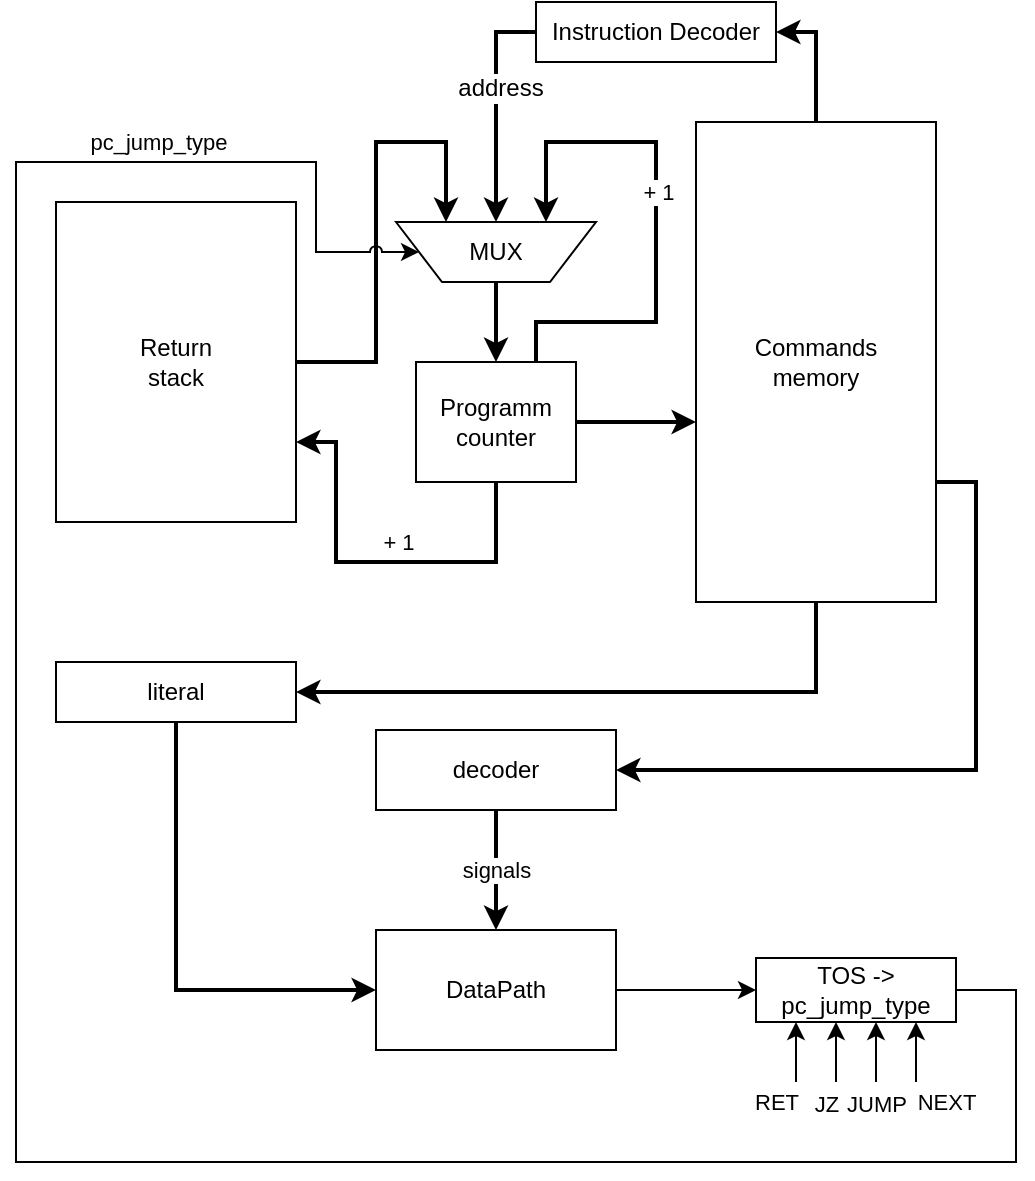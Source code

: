 <mxfile version="20.5.3" type="embed"><diagram name="Страница — 1" id="-2dhWkgFpOOAvYboyMm9"><mxGraphModel dx="1090" dy="750" grid="1" gridSize="10" guides="1" tooltips="1" connect="1" arrows="1" fold="1" page="1" pageScale="1" pageWidth="827" pageHeight="1169" math="0" shadow="0"><root><mxCell id="0"/><mxCell id="1" parent="0"/><mxCell id="Bh3pZPlAoXe7MRYz6FHz-1" value="DataPath" style="rounded=0;whiteSpace=wrap;html=1;" parent="1" vertex="1"><mxGeometry x="200" y="524" width="120" height="60" as="geometry"/></mxCell><mxCell id="Bh3pZPlAoXe7MRYz6FHz-2" value="Return&lt;div&gt;stack&lt;/div&gt;" style="rounded=0;whiteSpace=wrap;html=1;" parent="1" vertex="1"><mxGeometry x="40" y="160" width="120" height="160" as="geometry"/></mxCell><mxCell id="Bh3pZPlAoXe7MRYz6FHz-3" value="Commands&lt;div&gt;&lt;span style=&quot;background-color: initial;&quot;&gt;memory&lt;/span&gt;&lt;br&gt;&lt;/div&gt;" style="rounded=0;whiteSpace=wrap;html=1;" parent="1" vertex="1"><mxGeometry x="360" y="120" width="120" height="240" as="geometry"/></mxCell><mxCell id="Bh3pZPlAoXe7MRYz6FHz-6" value="decoder" style="rounded=0;whiteSpace=wrap;html=1;" parent="1" vertex="1"><mxGeometry x="200" y="424" width="120" height="40" as="geometry"/></mxCell><mxCell id="Bh3pZPlAoXe7MRYz6FHz-8" value="Programm&lt;div&gt;counter&lt;/div&gt;" style="rounded=0;whiteSpace=wrap;html=1;" parent="1" vertex="1"><mxGeometry x="220" y="240" width="80" height="60" as="geometry"/></mxCell><mxCell id="7" value="" style="endArrow=classic;html=1;rounded=0;exitX=0.5;exitY=1;exitDx=0;exitDy=0;entryX=0.5;entryY=0;entryDx=0;entryDy=0;strokeWidth=2;" parent="1" source="Bh3pZPlAoXe7MRYz6FHz-6" target="Bh3pZPlAoXe7MRYz6FHz-1" edge="1"><mxGeometry relative="1" as="geometry"><mxPoint x="480" y="414" as="sourcePoint"/><mxPoint x="580" y="414" as="targetPoint"/></mxGeometry></mxCell><mxCell id="8" value="signals" style="edgeLabel;resizable=0;html=1;align=center;verticalAlign=middle;" parent="7" connectable="0" vertex="1"><mxGeometry relative="1" as="geometry"/></mxCell><mxCell id="14" value="" style="endArrow=classic;html=1;rounded=0;exitX=1;exitY=0.75;exitDx=0;exitDy=0;entryX=1;entryY=0.5;entryDx=0;entryDy=0;strokeWidth=2;" parent="1" source="Bh3pZPlAoXe7MRYz6FHz-3" target="Bh3pZPlAoXe7MRYz6FHz-6" edge="1"><mxGeometry width="50" height="50" relative="1" as="geometry"><mxPoint x="510" y="340" as="sourcePoint"/><mxPoint x="525" y="360" as="targetPoint"/><Array as="points"><mxPoint x="500" y="300"/><mxPoint x="500" y="444"/></Array></mxGeometry></mxCell><mxCell id="16" value="" style="endArrow=classic;html=1;rounded=0;exitX=1;exitY=0.5;exitDx=0;exitDy=0;entryX=0.25;entryY=0;entryDx=0;entryDy=0;strokeWidth=2;" parent="1" source="Bh3pZPlAoXe7MRYz6FHz-2" target="21" edge="1"><mxGeometry width="50" height="50" relative="1" as="geometry"><mxPoint x="430" y="350" as="sourcePoint"/><mxPoint x="480" y="300" as="targetPoint"/><Array as="points"><mxPoint x="200" y="240"/><mxPoint x="200" y="130"/><mxPoint x="235" y="130"/></Array></mxGeometry></mxCell><mxCell id="18" value="" style="endArrow=classic;html=1;rounded=0;entryX=1;entryY=0.75;entryDx=0;entryDy=0;exitX=0.5;exitY=1;exitDx=0;exitDy=0;strokeWidth=2;" parent="1" source="Bh3pZPlAoXe7MRYz6FHz-8" target="Bh3pZPlAoXe7MRYz6FHz-2" edge="1"><mxGeometry width="50" height="50" relative="1" as="geometry"><mxPoint x="430" y="350" as="sourcePoint"/><mxPoint x="480" y="300" as="targetPoint"/><Array as="points"><mxPoint x="260" y="340"/><mxPoint x="180" y="340"/><mxPoint x="180" y="280"/></Array></mxGeometry></mxCell><mxCell id="19" value="+ 1" style="edgeLabel;html=1;align=center;verticalAlign=middle;resizable=0;points=[];" parent="18" vertex="1" connectable="0"><mxGeometry x="0.036" y="1" relative="1" as="geometry"><mxPoint x="14" y="-11" as="offset"/></mxGeometry></mxCell><mxCell id="20" value="" style="endArrow=classic;html=1;rounded=0;exitX=1;exitY=0.5;exitDx=0;exitDy=0;strokeWidth=2;" parent="1" source="Bh3pZPlAoXe7MRYz6FHz-8" edge="1"><mxGeometry width="50" height="50" relative="1" as="geometry"><mxPoint x="430" y="380" as="sourcePoint"/><mxPoint x="360" y="270" as="targetPoint"/><Array as="points"/></mxGeometry></mxCell><mxCell id="21" value="MUX" style="verticalLabelPosition=middle;verticalAlign=middle;html=1;shape=trapezoid;perimeter=trapezoidPerimeter;whiteSpace=wrap;size=0.23;arcSize=10;flipV=1;labelPosition=center;align=center;rotation=0;" parent="1" vertex="1"><mxGeometry x="210" y="170" width="100" height="30" as="geometry"/></mxCell><mxCell id="22" value="" style="endArrow=classic;html=1;rounded=0;exitX=0.75;exitY=0;exitDx=0;exitDy=0;entryX=0.75;entryY=0;entryDx=0;entryDy=0;strokeWidth=2;" parent="1" source="Bh3pZPlAoXe7MRYz6FHz-8" target="21" edge="1"><mxGeometry width="50" height="50" relative="1" as="geometry"><mxPoint x="280" y="240" as="sourcePoint"/><mxPoint x="285" y="170" as="targetPoint"/><Array as="points"><mxPoint x="280" y="220"/><mxPoint x="340" y="220"/><mxPoint x="340" y="130"/><mxPoint x="285" y="130"/></Array></mxGeometry></mxCell><mxCell id="23" value="+ 1" style="edgeLabel;html=1;align=center;verticalAlign=middle;resizable=0;points=[];" parent="22" vertex="1" connectable="0"><mxGeometry x="0.099" y="-1" relative="1" as="geometry"><mxPoint as="offset"/></mxGeometry></mxCell><mxCell id="24" value="" style="endArrow=classic;html=1;rounded=0;exitX=0.5;exitY=1;exitDx=0;exitDy=0;entryX=0.5;entryY=0;entryDx=0;entryDy=0;strokeWidth=2;" parent="1" source="21" target="Bh3pZPlAoXe7MRYz6FHz-8" edge="1"><mxGeometry width="50" height="50" relative="1" as="geometry"><mxPoint x="610" y="210" as="sourcePoint"/><mxPoint x="610" y="250" as="targetPoint"/></mxGeometry></mxCell><mxCell id="25" value="Instruction Decoder" style="rounded=0;whiteSpace=wrap;html=1;" parent="1" vertex="1"><mxGeometry x="280" y="60" width="120" height="30" as="geometry"/></mxCell><mxCell id="26" value="" style="endArrow=classic;html=1;rounded=0;entryX=1;entryY=0.5;entryDx=0;entryDy=0;exitX=0.5;exitY=0;exitDx=0;exitDy=0;strokeWidth=2;" parent="1" source="Bh3pZPlAoXe7MRYz6FHz-3" target="25" edge="1"><mxGeometry width="50" height="50" relative="1" as="geometry"><mxPoint x="390" y="230" as="sourcePoint"/><mxPoint x="440" y="180" as="targetPoint"/><Array as="points"><mxPoint x="420" y="75"/></Array></mxGeometry></mxCell><mxCell id="27" value="" style="endArrow=classic;html=1;rounded=0;exitX=0;exitY=0.5;exitDx=0;exitDy=0;entryX=0.5;entryY=0;entryDx=0;entryDy=0;strokeWidth=2;" parent="1" source="25" target="21" edge="1"><mxGeometry width="50" height="50" relative="1" as="geometry"><mxPoint x="390" y="220" as="sourcePoint"/><mxPoint x="440" y="170" as="targetPoint"/><Array as="points"><mxPoint x="260" y="75"/></Array></mxGeometry></mxCell><mxCell id="49" value="&lt;span style=&quot;font-size: 12px;&quot;&gt;address&lt;/span&gt;" style="edgeLabel;html=1;align=center;verticalAlign=middle;resizable=0;points=[];" parent="27" vertex="1" connectable="0"><mxGeometry x="-0.164" y="2" relative="1" as="geometry"><mxPoint as="offset"/></mxGeometry></mxCell><mxCell id="28" value="" style="endArrow=classic;html=1;rounded=0;exitX=0.5;exitY=1;exitDx=0;exitDy=0;entryX=1;entryY=0.5;entryDx=0;entryDy=0;strokeWidth=2;" parent="1" source="Bh3pZPlAoXe7MRYz6FHz-3" target="29" edge="1"><mxGeometry width="50" height="50" relative="1" as="geometry"><mxPoint x="600" y="480" as="sourcePoint"/><mxPoint x="650" y="430" as="targetPoint"/><Array as="points"><mxPoint x="420" y="405"/></Array></mxGeometry></mxCell><mxCell id="29" value="literal" style="rounded=0;whiteSpace=wrap;html=1;" parent="1" vertex="1"><mxGeometry x="40" y="390" width="120" height="30" as="geometry"/></mxCell><mxCell id="30" value="" style="endArrow=classic;html=1;rounded=0;exitX=0.5;exitY=1;exitDx=0;exitDy=0;entryX=0;entryY=0.5;entryDx=0;entryDy=0;strokeWidth=2;" parent="1" source="29" target="Bh3pZPlAoXe7MRYz6FHz-1" edge="1"><mxGeometry width="50" height="50" relative="1" as="geometry"><mxPoint x="600" y="480" as="sourcePoint"/><mxPoint x="650" y="430" as="targetPoint"/><Array as="points"><mxPoint x="100" y="554"/></Array></mxGeometry></mxCell><mxCell id="33" value="" style="endArrow=classic;html=1;rounded=0;entryX=0;entryY=0.5;entryDx=0;entryDy=0;jumpStyle=arc;exitX=1;exitY=0.5;exitDx=0;exitDy=0;" parent="1" source="36" target="21" edge="1"><mxGeometry width="50" height="50" relative="1" as="geometry"><mxPoint x="110" y="140" as="sourcePoint"/><mxPoint x="190" y="220" as="targetPoint"/><Array as="points"><mxPoint x="520" y="554"/><mxPoint x="520" y="640"/><mxPoint x="20" y="640"/><mxPoint x="20" y="140"/><mxPoint x="170" y="140"/><mxPoint x="170" y="185"/></Array></mxGeometry></mxCell><mxCell id="34" value="pc_jump_type" style="edgeLabel;html=1;align=center;verticalAlign=middle;resizable=0;points=[];" parent="33" vertex="1" connectable="0"><mxGeometry x="-0.755" y="-2" relative="1" as="geometry"><mxPoint x="-378" y="-508" as="offset"/></mxGeometry></mxCell><mxCell id="35" value="" style="endArrow=classic;html=1;rounded=0;jumpStyle=arc;exitX=1;exitY=0.5;exitDx=0;exitDy=0;entryX=0;entryY=0.5;entryDx=0;entryDy=0;" parent="1" source="Bh3pZPlAoXe7MRYz6FHz-1" target="36" edge="1"><mxGeometry width="50" height="50" relative="1" as="geometry"><mxPoint x="320" y="430" as="sourcePoint"/><mxPoint x="360" y="554" as="targetPoint"/></mxGeometry></mxCell><mxCell id="36" value="TOS -&amp;gt; pc_jump_type" style="rounded=0;whiteSpace=wrap;html=1;" parent="1" vertex="1"><mxGeometry x="390" y="538" width="100" height="32" as="geometry"/></mxCell><mxCell id="37" value="" style="endArrow=classic;html=1;rounded=0;jumpStyle=arc;" parent="1" edge="1"><mxGeometry width="50" height="50" relative="1" as="geometry"><mxPoint x="430" y="600" as="sourcePoint"/><mxPoint x="430" y="570" as="targetPoint"/></mxGeometry></mxCell><mxCell id="40" value="JZ" style="edgeLabel;html=1;align=center;verticalAlign=middle;resizable=0;points=[];" parent="37" vertex="1" connectable="0"><mxGeometry x="-0.485" y="-1" relative="1" as="geometry"><mxPoint x="-6" y="18" as="offset"/></mxGeometry></mxCell><mxCell id="38" value="" style="endArrow=classic;html=1;rounded=0;jumpStyle=arc;" parent="1" edge="1"><mxGeometry width="50" height="50" relative="1" as="geometry"><mxPoint x="450" y="600" as="sourcePoint"/><mxPoint x="450" y="570" as="targetPoint"/></mxGeometry></mxCell><mxCell id="41" value="JUMP" style="edgeLabel;html=1;align=center;verticalAlign=middle;resizable=0;points=[];" parent="38" vertex="1" connectable="0"><mxGeometry x="-0.763" y="1" relative="1" as="geometry"><mxPoint x="1" y="14" as="offset"/></mxGeometry></mxCell><mxCell id="39" value="" style="endArrow=classic;html=1;rounded=0;jumpStyle=arc;" parent="1" edge="1"><mxGeometry width="50" height="50" relative="1" as="geometry"><mxPoint x="470" y="600" as="sourcePoint"/><mxPoint x="470" y="570" as="targetPoint"/></mxGeometry></mxCell><mxCell id="42" value="NEXT" style="edgeLabel;html=1;align=center;verticalAlign=middle;resizable=0;points=[];" parent="39" vertex="1" connectable="0"><mxGeometry x="-0.8" relative="1" as="geometry"><mxPoint x="15" y="13" as="offset"/></mxGeometry></mxCell><mxCell id="47" value="" style="endArrow=classic;html=1;rounded=0;jumpStyle=arc;" parent="1" edge="1"><mxGeometry width="50" height="50" relative="1" as="geometry"><mxPoint x="410" y="600" as="sourcePoint"/><mxPoint x="410" y="570" as="targetPoint"/></mxGeometry></mxCell><mxCell id="48" value="RET" style="edgeLabel;html=1;align=center;verticalAlign=middle;resizable=0;points=[];" parent="47" vertex="1" connectable="0"><mxGeometry x="-0.8" relative="1" as="geometry"><mxPoint x="-10" y="13" as="offset"/></mxGeometry></mxCell></root></mxGraphModel></diagram></mxfile>